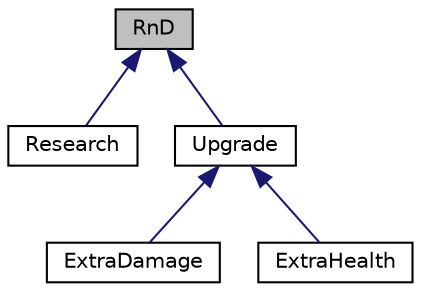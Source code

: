 digraph "RnD"
{
 // LATEX_PDF_SIZE
  edge [fontname="Helvetica",fontsize="10",labelfontname="Helvetica",labelfontsize="10"];
  node [fontname="Helvetica",fontsize="10",shape=record];
  Node1 [label="RnD",height=0.2,width=0.4,color="black", fillcolor="grey75", style="filled", fontcolor="black",tooltip="a Decorator class. a Decorator for abstractperson and abstractvehicle class. a decorator class for th..."];
  Node1 -> Node2 [dir="back",color="midnightblue",fontsize="10",style="solid"];
  Node2 [label="Research",height=0.2,width=0.4,color="black", fillcolor="white", style="filled",URL="$classResearch.html",tooltip="aResearch class. A concrete decorator for the decorator pattern(RnD class)"];
  Node1 -> Node3 [dir="back",color="midnightblue",fontsize="10",style="solid"];
  Node3 [label="Upgrade",height=0.2,width=0.4,color="black", fillcolor="white", style="filled",URL="$classUpgrade.html",tooltip="a concrete class for the decoartor pattern(RnD class)"];
  Node3 -> Node4 [dir="back",color="midnightblue",fontsize="10",style="solid"];
  Node4 [label="ExtraDamage",height=0.2,width=0.4,color="black", fillcolor="white", style="filled",URL="$classExtraDamage.html",tooltip="an ExtraDamage class"];
  Node3 -> Node5 [dir="back",color="midnightblue",fontsize="10",style="solid"];
  Node5 [label="ExtraHealth",height=0.2,width=0.4,color="black", fillcolor="white", style="filled",URL="$classExtraHealth.html",tooltip="am ExtraHealth class"];
}
